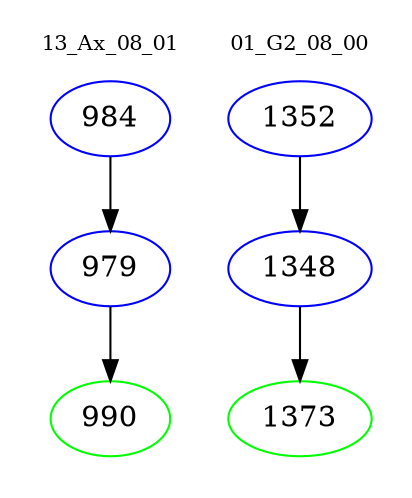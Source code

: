 digraph{
subgraph cluster_0 {
color = white
label = "13_Ax_08_01";
fontsize=10;
T0_984 [label="984", color="blue"]
T0_984 -> T0_979 [color="black"]
T0_979 [label="979", color="blue"]
T0_979 -> T0_990 [color="black"]
T0_990 [label="990", color="green"]
}
subgraph cluster_1 {
color = white
label = "01_G2_08_00";
fontsize=10;
T1_1352 [label="1352", color="blue"]
T1_1352 -> T1_1348 [color="black"]
T1_1348 [label="1348", color="blue"]
T1_1348 -> T1_1373 [color="black"]
T1_1373 [label="1373", color="green"]
}
}
